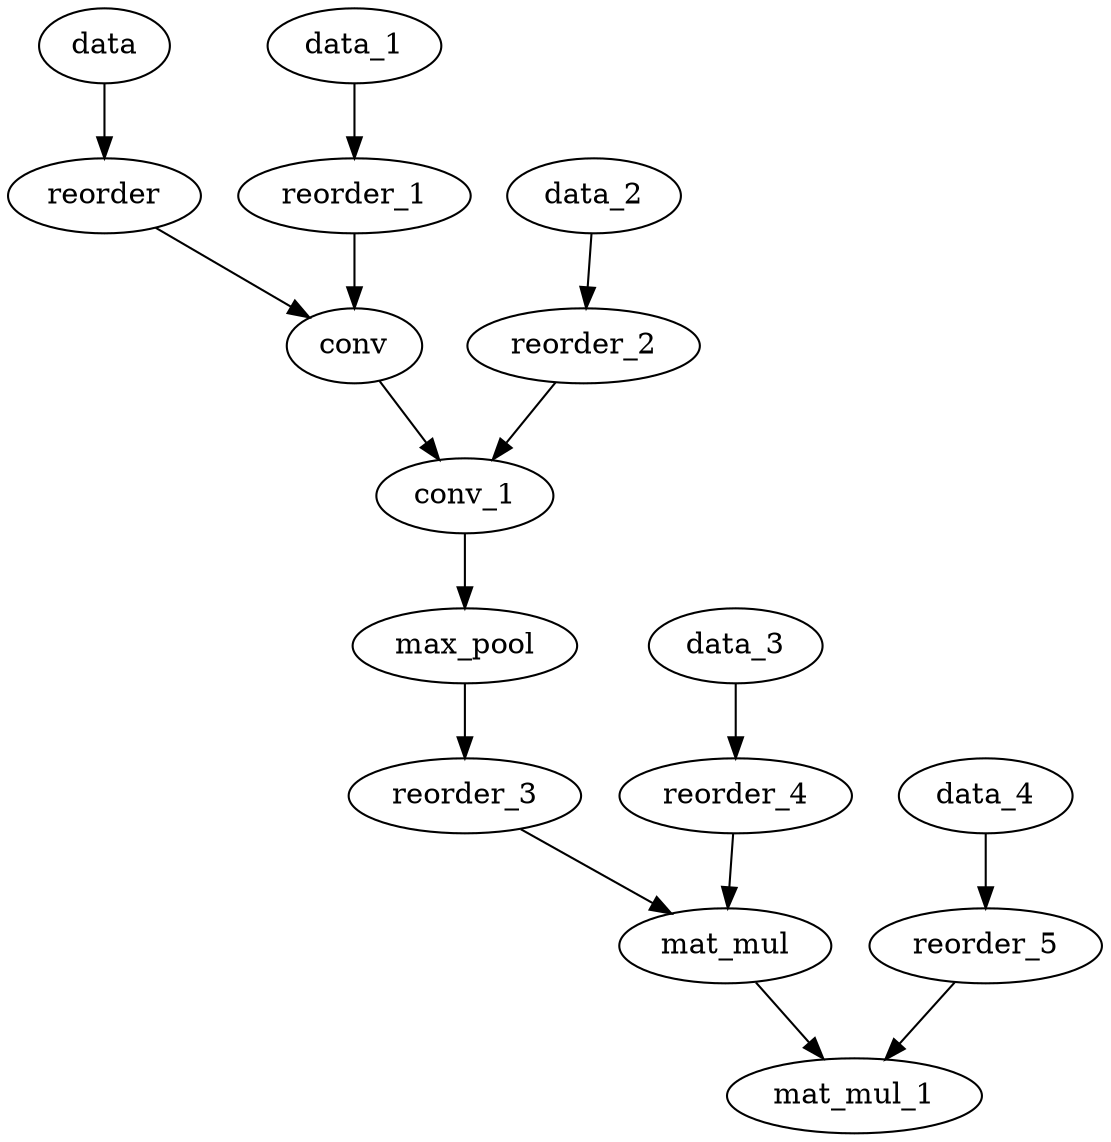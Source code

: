 digraph G {
0[label="data"];
1[label="reorder"];
2[label="data_1"];
3[label="reorder_1"];
4[label="conv"];
5[label="data_2"];
6[label="reorder_2"];
7[label="conv_1"];
8[label="max_pool"];
9[label="reorder_3"];
10[label="data_3"];
11[label="reorder_4"];
12[label="mat_mul"];
13[label="data_4"];
14[label="reorder_5"];
15[label="mat_mul_1"];
0->1 ;
2->3 ;
1->4 ;
3->4 ;
5->6 ;
4->7 ;
6->7 ;
7->8 ;
8->9 ;
10->11 ;
9->12 ;
11->12 ;
13->14 ;
12->15 ;
14->15 ;
}

